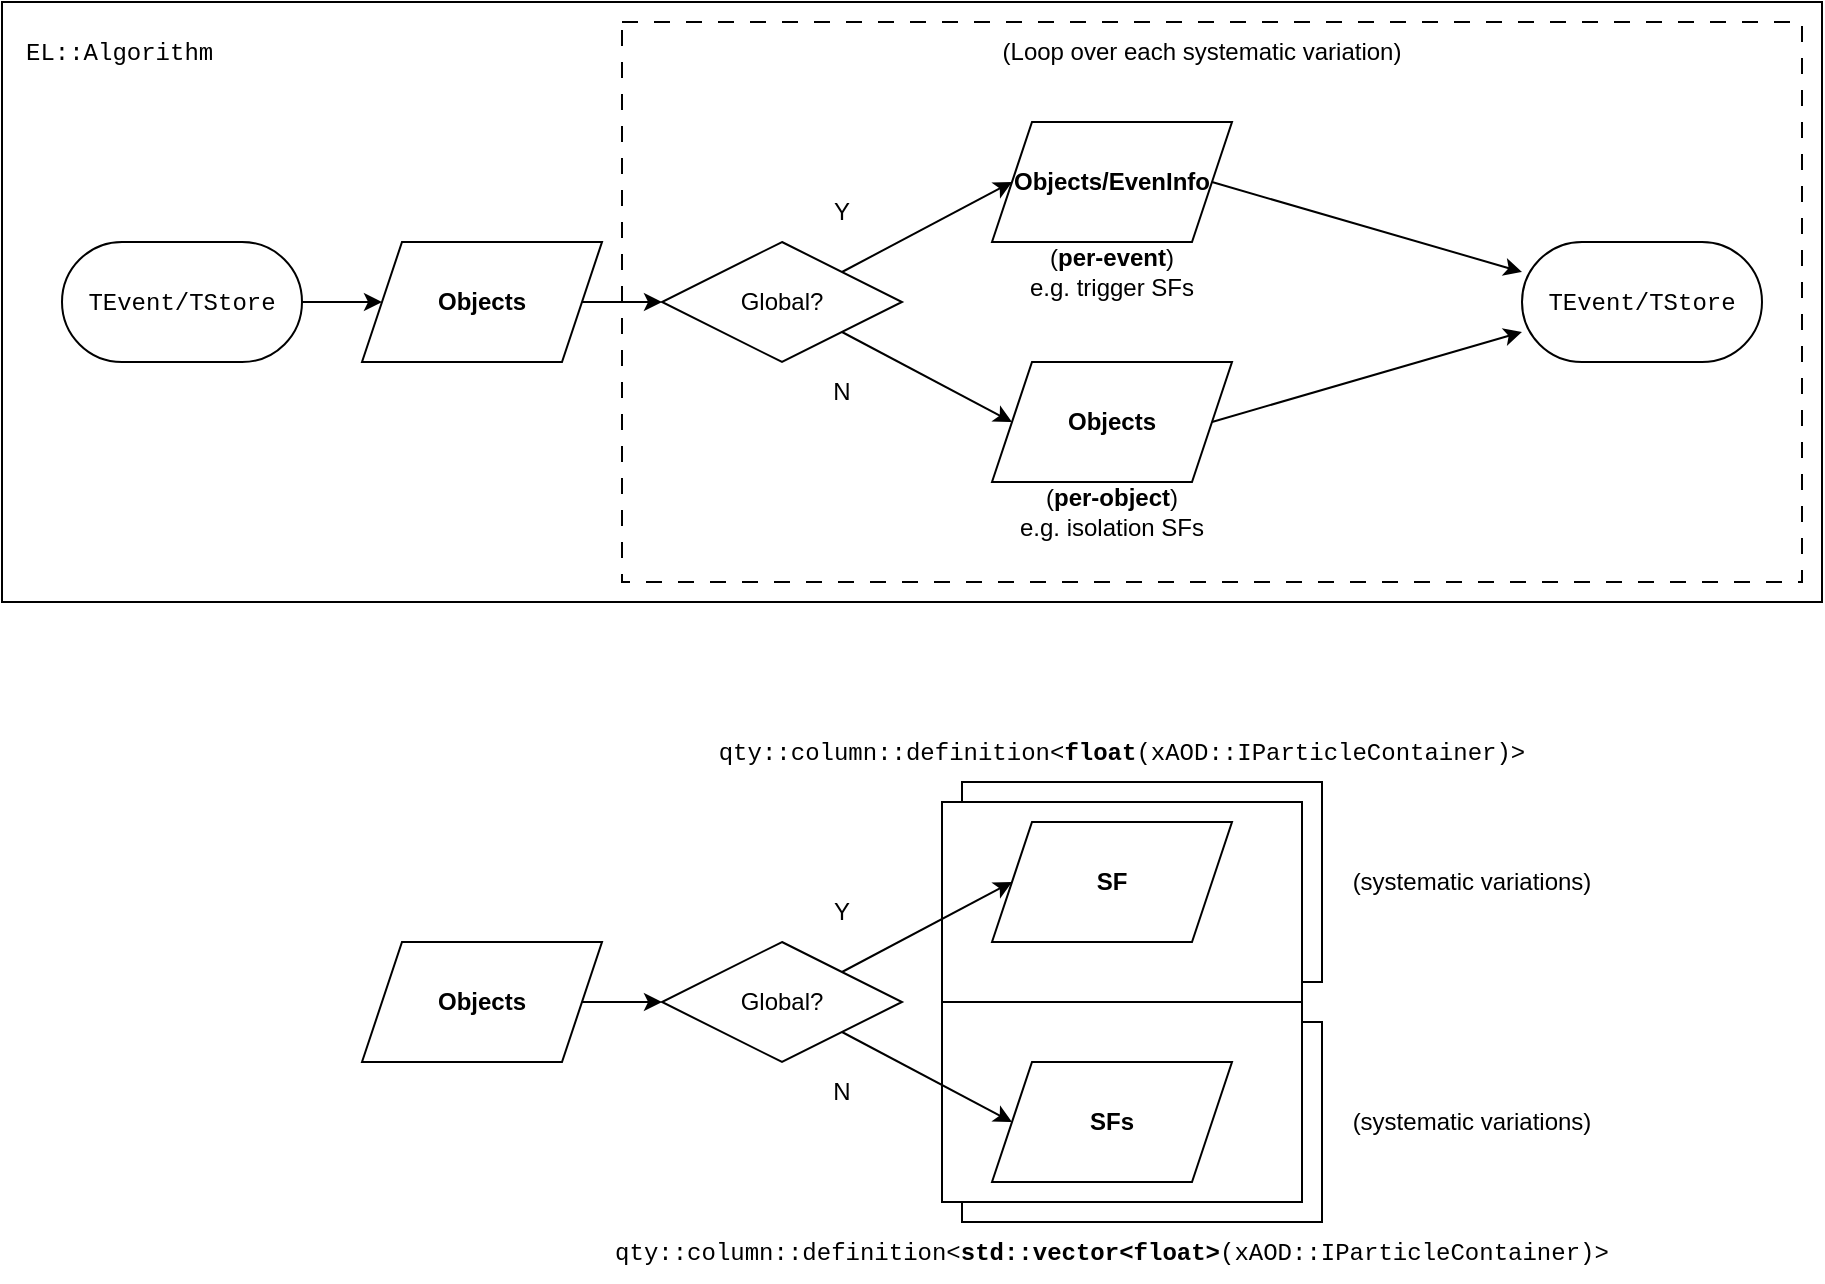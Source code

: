 <mxfile version="24.2.3" type="github">
  <diagram name="Page-1" id="x4Z9gdXSY7LWlNQllm9L">
    <mxGraphModel dx="2944" dy="822" grid="1" gridSize="10" guides="1" tooltips="1" connect="1" arrows="1" fold="1" page="1" pageScale="1" pageWidth="850" pageHeight="1100" math="0" shadow="0">
      <root>
        <mxCell id="0" />
        <mxCell id="1" parent="0" />
        <mxCell id="qdCa6enNUy9_szCfIRxY-2" value="" style="rounded=0;whiteSpace=wrap;html=1;" parent="1" vertex="1">
          <mxGeometry x="-190" y="40" width="910" height="300" as="geometry" />
        </mxCell>
        <mxCell id="qdCa6enNUy9_szCfIRxY-33" value="" style="rounded=0;whiteSpace=wrap;html=1;dashed=1;dashPattern=8 8;fillColor=none;" parent="1" vertex="1">
          <mxGeometry x="120" y="50" width="590" height="280" as="geometry" />
        </mxCell>
        <mxCell id="qdCa6enNUy9_szCfIRxY-72" value="X" style="rounded=0;whiteSpace=wrap;html=1;" parent="1" vertex="1">
          <mxGeometry x="290" y="550" width="180" height="100" as="geometry" />
        </mxCell>
        <mxCell id="qdCa6enNUy9_szCfIRxY-70" value="" style="rounded=0;whiteSpace=wrap;html=1;" parent="1" vertex="1">
          <mxGeometry x="290" y="430" width="180" height="100" as="geometry" />
        </mxCell>
        <mxCell id="qdCa6enNUy9_szCfIRxY-66" value="" style="rounded=0;whiteSpace=wrap;html=1;" parent="1" vertex="1">
          <mxGeometry x="280" y="540" width="180" height="100" as="geometry" />
        </mxCell>
        <mxCell id="qdCa6enNUy9_szCfIRxY-65" value="" style="rounded=0;whiteSpace=wrap;html=1;" parent="1" vertex="1">
          <mxGeometry x="280" y="440" width="180" height="100" as="geometry" />
        </mxCell>
        <mxCell id="qdCa6enNUy9_szCfIRxY-4" value="" style="rhombus;whiteSpace=wrap;html=1;" parent="1" vertex="1">
          <mxGeometry x="140" y="160" width="120" height="60" as="geometry" />
        </mxCell>
        <mxCell id="qdCa6enNUy9_szCfIRxY-31" style="rounded=0;orthogonalLoop=1;jettySize=auto;html=1;exitX=1;exitY=0.5;exitDx=0;exitDy=0;entryX=0;entryY=0.75;entryDx=0;entryDy=0;" parent="1" source="qdCa6enNUy9_szCfIRxY-6" target="qdCa6enNUy9_szCfIRxY-29" edge="1">
          <mxGeometry relative="1" as="geometry" />
        </mxCell>
        <mxCell id="qdCa6enNUy9_szCfIRxY-6" value="" style="shape=parallelogram;perimeter=parallelogramPerimeter;whiteSpace=wrap;html=1;fixedSize=1;" parent="1" vertex="1">
          <mxGeometry x="305" y="220" width="120" height="60" as="geometry" />
        </mxCell>
        <mxCell id="qdCa6enNUy9_szCfIRxY-7" value="" style="endArrow=classic;html=1;rounded=0;exitX=1;exitY=0;exitDx=0;exitDy=0;entryX=0;entryY=0.5;entryDx=0;entryDy=0;" parent="1" source="qdCa6enNUy9_szCfIRxY-4" edge="1">
          <mxGeometry width="50" height="50" relative="1" as="geometry">
            <mxPoint x="400" y="300" as="sourcePoint" />
            <mxPoint x="315" y="130" as="targetPoint" />
          </mxGeometry>
        </mxCell>
        <mxCell id="qdCa6enNUy9_szCfIRxY-8" value="" style="endArrow=classic;html=1;rounded=0;exitX=1;exitY=1;exitDx=0;exitDy=0;entryX=0;entryY=0.5;entryDx=0;entryDy=0;" parent="1" source="qdCa6enNUy9_szCfIRxY-4" target="qdCa6enNUy9_szCfIRxY-6" edge="1">
          <mxGeometry width="50" height="50" relative="1" as="geometry">
            <mxPoint x="240" y="185" as="sourcePoint" />
            <mxPoint x="325" y="140" as="targetPoint" />
          </mxGeometry>
        </mxCell>
        <mxCell id="qdCa6enNUy9_szCfIRxY-11" value="Global?" style="text;html=1;align=center;verticalAlign=middle;whiteSpace=wrap;rounded=0;" parent="1" vertex="1">
          <mxGeometry x="170" y="175" width="60" height="30" as="geometry" />
        </mxCell>
        <mxCell id="qdCa6enNUy9_szCfIRxY-14" value="&lt;b&gt;Objects&lt;/b&gt;" style="text;html=1;align=center;verticalAlign=middle;whiteSpace=wrap;rounded=0;" parent="1" vertex="1">
          <mxGeometry x="335" y="235" width="60" height="30" as="geometry" />
        </mxCell>
        <mxCell id="qdCa6enNUy9_szCfIRxY-30" style="rounded=0;orthogonalLoop=1;jettySize=auto;html=1;exitX=1;exitY=0.5;exitDx=0;exitDy=0;entryX=0;entryY=0.25;entryDx=0;entryDy=0;" parent="1" source="qdCa6enNUy9_szCfIRxY-15" target="qdCa6enNUy9_szCfIRxY-29" edge="1">
          <mxGeometry relative="1" as="geometry" />
        </mxCell>
        <mxCell id="qdCa6enNUy9_szCfIRxY-15" value="" style="shape=parallelogram;perimeter=parallelogramPerimeter;whiteSpace=wrap;html=1;fixedSize=1;" parent="1" vertex="1">
          <mxGeometry x="305" y="100" width="120" height="60" as="geometry" />
        </mxCell>
        <mxCell id="qdCa6enNUy9_szCfIRxY-16" value="&lt;b&gt;Objects/EvenInfo&lt;/b&gt;" style="text;html=1;align=center;verticalAlign=middle;whiteSpace=wrap;rounded=0;" parent="1" vertex="1">
          <mxGeometry x="335" y="115" width="60" height="30" as="geometry" />
        </mxCell>
        <mxCell id="qdCa6enNUy9_szCfIRxY-17" value="(&lt;b&gt;per-object&lt;/b&gt;)&lt;br&gt;e.g. isolation SFs" style="text;html=1;align=center;verticalAlign=middle;whiteSpace=wrap;rounded=0;" parent="1" vertex="1">
          <mxGeometry x="245" y="280" width="240" height="30" as="geometry" />
        </mxCell>
        <mxCell id="qdCa6enNUy9_szCfIRxY-18" value="(&lt;b&gt;per-event&lt;/b&gt;)&lt;br&gt;e.g. trigger SFs" style="text;html=1;align=center;verticalAlign=middle;whiteSpace=wrap;rounded=0;" parent="1" vertex="1">
          <mxGeometry x="245" y="160" width="240" height="30" as="geometry" />
        </mxCell>
        <mxCell id="qdCa6enNUy9_szCfIRxY-19" value="&lt;font face=&quot;Courier New&quot;&gt;EL::Algorithm&lt;/font&gt;" style="text;html=1;align=left;verticalAlign=middle;whiteSpace=wrap;rounded=0;" parent="1" vertex="1">
          <mxGeometry x="-180" y="50" width="360" height="30" as="geometry" />
        </mxCell>
        <mxCell id="qdCa6enNUy9_szCfIRxY-20" value="" style="group;fontStyle=0" parent="1" vertex="1" connectable="0">
          <mxGeometry x="-10" y="160" width="120" height="60" as="geometry" />
        </mxCell>
        <mxCell id="qdCa6enNUy9_szCfIRxY-3" value="" style="shape=parallelogram;perimeter=parallelogramPerimeter;whiteSpace=wrap;html=1;fixedSize=1;" parent="qdCa6enNUy9_szCfIRxY-20" vertex="1">
          <mxGeometry width="120" height="60" as="geometry" />
        </mxCell>
        <mxCell id="qdCa6enNUy9_szCfIRxY-13" value="&lt;b&gt;Objects&lt;/b&gt;" style="text;html=1;align=center;verticalAlign=middle;whiteSpace=wrap;rounded=0;" parent="qdCa6enNUy9_szCfIRxY-20" vertex="1">
          <mxGeometry x="30" y="15" width="60" height="30" as="geometry" />
        </mxCell>
        <mxCell id="qdCa6enNUy9_szCfIRxY-25" style="edgeStyle=orthogonalEdgeStyle;rounded=0;orthogonalLoop=1;jettySize=auto;html=1;exitX=1;exitY=0.5;exitDx=0;exitDy=0;entryX=0;entryY=0.5;entryDx=0;entryDy=0;" parent="1" source="qdCa6enNUy9_szCfIRxY-23" target="qdCa6enNUy9_szCfIRxY-3" edge="1">
          <mxGeometry relative="1" as="geometry" />
        </mxCell>
        <mxCell id="qdCa6enNUy9_szCfIRxY-23" value="&lt;font face=&quot;Courier New&quot;&gt;TEvent/TStore&lt;/font&gt;" style="rounded=1;whiteSpace=wrap;html=1;arcSize=50;" parent="1" vertex="1">
          <mxGeometry x="-160" y="160" width="120" height="60" as="geometry" />
        </mxCell>
        <mxCell id="qdCa6enNUy9_szCfIRxY-26" style="edgeStyle=orthogonalEdgeStyle;rounded=0;orthogonalLoop=1;jettySize=auto;html=1;exitX=1;exitY=0.5;exitDx=0;exitDy=0;entryX=0;entryY=0.5;entryDx=0;entryDy=0;" parent="1" source="qdCa6enNUy9_szCfIRxY-3" target="qdCa6enNUy9_szCfIRxY-4" edge="1">
          <mxGeometry relative="1" as="geometry" />
        </mxCell>
        <mxCell id="qdCa6enNUy9_szCfIRxY-27" value="Y" style="text;html=1;align=center;verticalAlign=middle;whiteSpace=wrap;rounded=0;" parent="1" vertex="1">
          <mxGeometry x="200" y="130" width="60" height="30" as="geometry" />
        </mxCell>
        <mxCell id="qdCa6enNUy9_szCfIRxY-28" value="N" style="text;html=1;align=center;verticalAlign=middle;whiteSpace=wrap;rounded=0;" parent="1" vertex="1">
          <mxGeometry x="200" y="220" width="60" height="30" as="geometry" />
        </mxCell>
        <mxCell id="qdCa6enNUy9_szCfIRxY-29" value="&lt;font face=&quot;Courier New&quot;&gt;TEvent/TStore&lt;/font&gt;" style="rounded=1;whiteSpace=wrap;html=1;arcSize=50;" parent="1" vertex="1">
          <mxGeometry x="570" y="160" width="120" height="60" as="geometry" />
        </mxCell>
        <mxCell id="qdCa6enNUy9_szCfIRxY-35" value="(Loop over each systematic variation)" style="text;html=1;align=center;verticalAlign=middle;whiteSpace=wrap;rounded=0;" parent="1" vertex="1">
          <mxGeometry x="270" y="60" width="280" height="10" as="geometry" />
        </mxCell>
        <mxCell id="qdCa6enNUy9_szCfIRxY-50" value="" style="rhombus;whiteSpace=wrap;html=1;" parent="1" vertex="1">
          <mxGeometry x="140" y="510" width="120" height="60" as="geometry" />
        </mxCell>
        <mxCell id="qdCa6enNUy9_szCfIRxY-51" value="" style="shape=parallelogram;perimeter=parallelogramPerimeter;whiteSpace=wrap;html=1;fixedSize=1;" parent="1" vertex="1">
          <mxGeometry x="305" y="570" width="120" height="60" as="geometry" />
        </mxCell>
        <mxCell id="qdCa6enNUy9_szCfIRxY-52" value="" style="endArrow=classic;html=1;rounded=0;exitX=1;exitY=0;exitDx=0;exitDy=0;entryX=0;entryY=0.5;entryDx=0;entryDy=0;" parent="1" source="qdCa6enNUy9_szCfIRxY-50" edge="1">
          <mxGeometry width="50" height="50" relative="1" as="geometry">
            <mxPoint x="400" y="650" as="sourcePoint" />
            <mxPoint x="315" y="480" as="targetPoint" />
          </mxGeometry>
        </mxCell>
        <mxCell id="qdCa6enNUy9_szCfIRxY-53" value="" style="endArrow=classic;html=1;rounded=0;exitX=1;exitY=1;exitDx=0;exitDy=0;entryX=0;entryY=0.5;entryDx=0;entryDy=0;" parent="1" source="qdCa6enNUy9_szCfIRxY-50" target="qdCa6enNUy9_szCfIRxY-51" edge="1">
          <mxGeometry width="50" height="50" relative="1" as="geometry">
            <mxPoint x="240" y="535" as="sourcePoint" />
            <mxPoint x="325" y="490" as="targetPoint" />
          </mxGeometry>
        </mxCell>
        <mxCell id="qdCa6enNUy9_szCfIRxY-54" value="Global?" style="text;html=1;align=center;verticalAlign=middle;whiteSpace=wrap;rounded=0;" parent="1" vertex="1">
          <mxGeometry x="170" y="525" width="60" height="30" as="geometry" />
        </mxCell>
        <mxCell id="qdCa6enNUy9_szCfIRxY-55" value="&lt;font&gt;&lt;b&gt;SFs&lt;/b&gt;&lt;/font&gt;" style="text;html=1;align=center;verticalAlign=middle;whiteSpace=wrap;rounded=0;fontFamily=Helvetica;" parent="1" vertex="1">
          <mxGeometry x="335" y="585" width="60" height="30" as="geometry" />
        </mxCell>
        <mxCell id="qdCa6enNUy9_szCfIRxY-56" value="" style="shape=parallelogram;perimeter=parallelogramPerimeter;whiteSpace=wrap;html=1;fixedSize=1;" parent="1" vertex="1">
          <mxGeometry x="305" y="450" width="120" height="60" as="geometry" />
        </mxCell>
        <mxCell id="qdCa6enNUy9_szCfIRxY-57" value="&lt;font&gt;&lt;b&gt;SF&lt;/b&gt;&lt;/font&gt;" style="text;html=1;align=center;verticalAlign=middle;whiteSpace=wrap;rounded=0;fontFamily=Helvetica;" parent="1" vertex="1">
          <mxGeometry x="335" y="465" width="60" height="30" as="geometry" />
        </mxCell>
        <mxCell id="qdCa6enNUy9_szCfIRxY-58" value="" style="group;fontStyle=1" parent="1" vertex="1" connectable="0">
          <mxGeometry x="-10" y="510" width="120" height="60" as="geometry" />
        </mxCell>
        <mxCell id="qdCa6enNUy9_szCfIRxY-59" value="" style="shape=parallelogram;perimeter=parallelogramPerimeter;whiteSpace=wrap;html=1;fixedSize=1;" parent="qdCa6enNUy9_szCfIRxY-58" vertex="1">
          <mxGeometry width="120" height="60" as="geometry" />
        </mxCell>
        <mxCell id="qdCa6enNUy9_szCfIRxY-60" value="&lt;b&gt;Objects&lt;/b&gt;" style="text;html=1;align=center;verticalAlign=middle;whiteSpace=wrap;rounded=0;" parent="qdCa6enNUy9_szCfIRxY-58" vertex="1">
          <mxGeometry x="30" y="15" width="60" height="30" as="geometry" />
        </mxCell>
        <mxCell id="qdCa6enNUy9_szCfIRxY-61" style="edgeStyle=orthogonalEdgeStyle;rounded=0;orthogonalLoop=1;jettySize=auto;html=1;exitX=1;exitY=0.5;exitDx=0;exitDy=0;entryX=0;entryY=0.5;entryDx=0;entryDy=0;" parent="1" source="qdCa6enNUy9_szCfIRxY-59" target="qdCa6enNUy9_szCfIRxY-50" edge="1">
          <mxGeometry relative="1" as="geometry" />
        </mxCell>
        <mxCell id="qdCa6enNUy9_szCfIRxY-62" value="Y" style="text;html=1;align=center;verticalAlign=middle;whiteSpace=wrap;rounded=0;" parent="1" vertex="1">
          <mxGeometry x="200" y="480" width="60" height="30" as="geometry" />
        </mxCell>
        <mxCell id="qdCa6enNUy9_szCfIRxY-63" value="N" style="text;html=1;align=center;verticalAlign=middle;whiteSpace=wrap;rounded=0;" parent="1" vertex="1">
          <mxGeometry x="200" y="570" width="60" height="30" as="geometry" />
        </mxCell>
        <mxCell id="qdCa6enNUy9_szCfIRxY-68" value="&lt;font face=&quot;Courier New&quot;&gt;qty::column::definition&amp;lt;&lt;b&gt;std::vector&amp;lt;float&amp;gt;&lt;/b&gt;(xAOD::IParticleContainer)&amp;gt;&lt;/font&gt;" style="text;html=1;align=center;verticalAlign=middle;whiteSpace=wrap;rounded=0;" parent="1" vertex="1">
          <mxGeometry x="65" y="650" width="600" height="30" as="geometry" />
        </mxCell>
        <mxCell id="qdCa6enNUy9_szCfIRxY-69" value="&lt;font face=&quot;Courier New&quot;&gt;qty::column::definition&amp;lt;&lt;b&gt;float&lt;/b&gt;(xAOD::IParticleContainer)&amp;gt;&lt;/font&gt;" style="text;html=1;align=center;verticalAlign=middle;whiteSpace=wrap;rounded=0;" parent="1" vertex="1">
          <mxGeometry x="340" y="400" width="60" height="30" as="geometry" />
        </mxCell>
        <mxCell id="qdCa6enNUy9_szCfIRxY-73" value="(systematic variations)" style="text;html=1;align=center;verticalAlign=middle;whiteSpace=wrap;rounded=0;" parent="1" vertex="1">
          <mxGeometry x="470" y="585" width="150" height="30" as="geometry" />
        </mxCell>
        <mxCell id="qdCa6enNUy9_szCfIRxY-74" value="(systematic variations)" style="text;html=1;align=center;verticalAlign=middle;whiteSpace=wrap;rounded=0;" parent="1" vertex="1">
          <mxGeometry x="470" y="465" width="150" height="30" as="geometry" />
        </mxCell>
      </root>
    </mxGraphModel>
  </diagram>
</mxfile>
